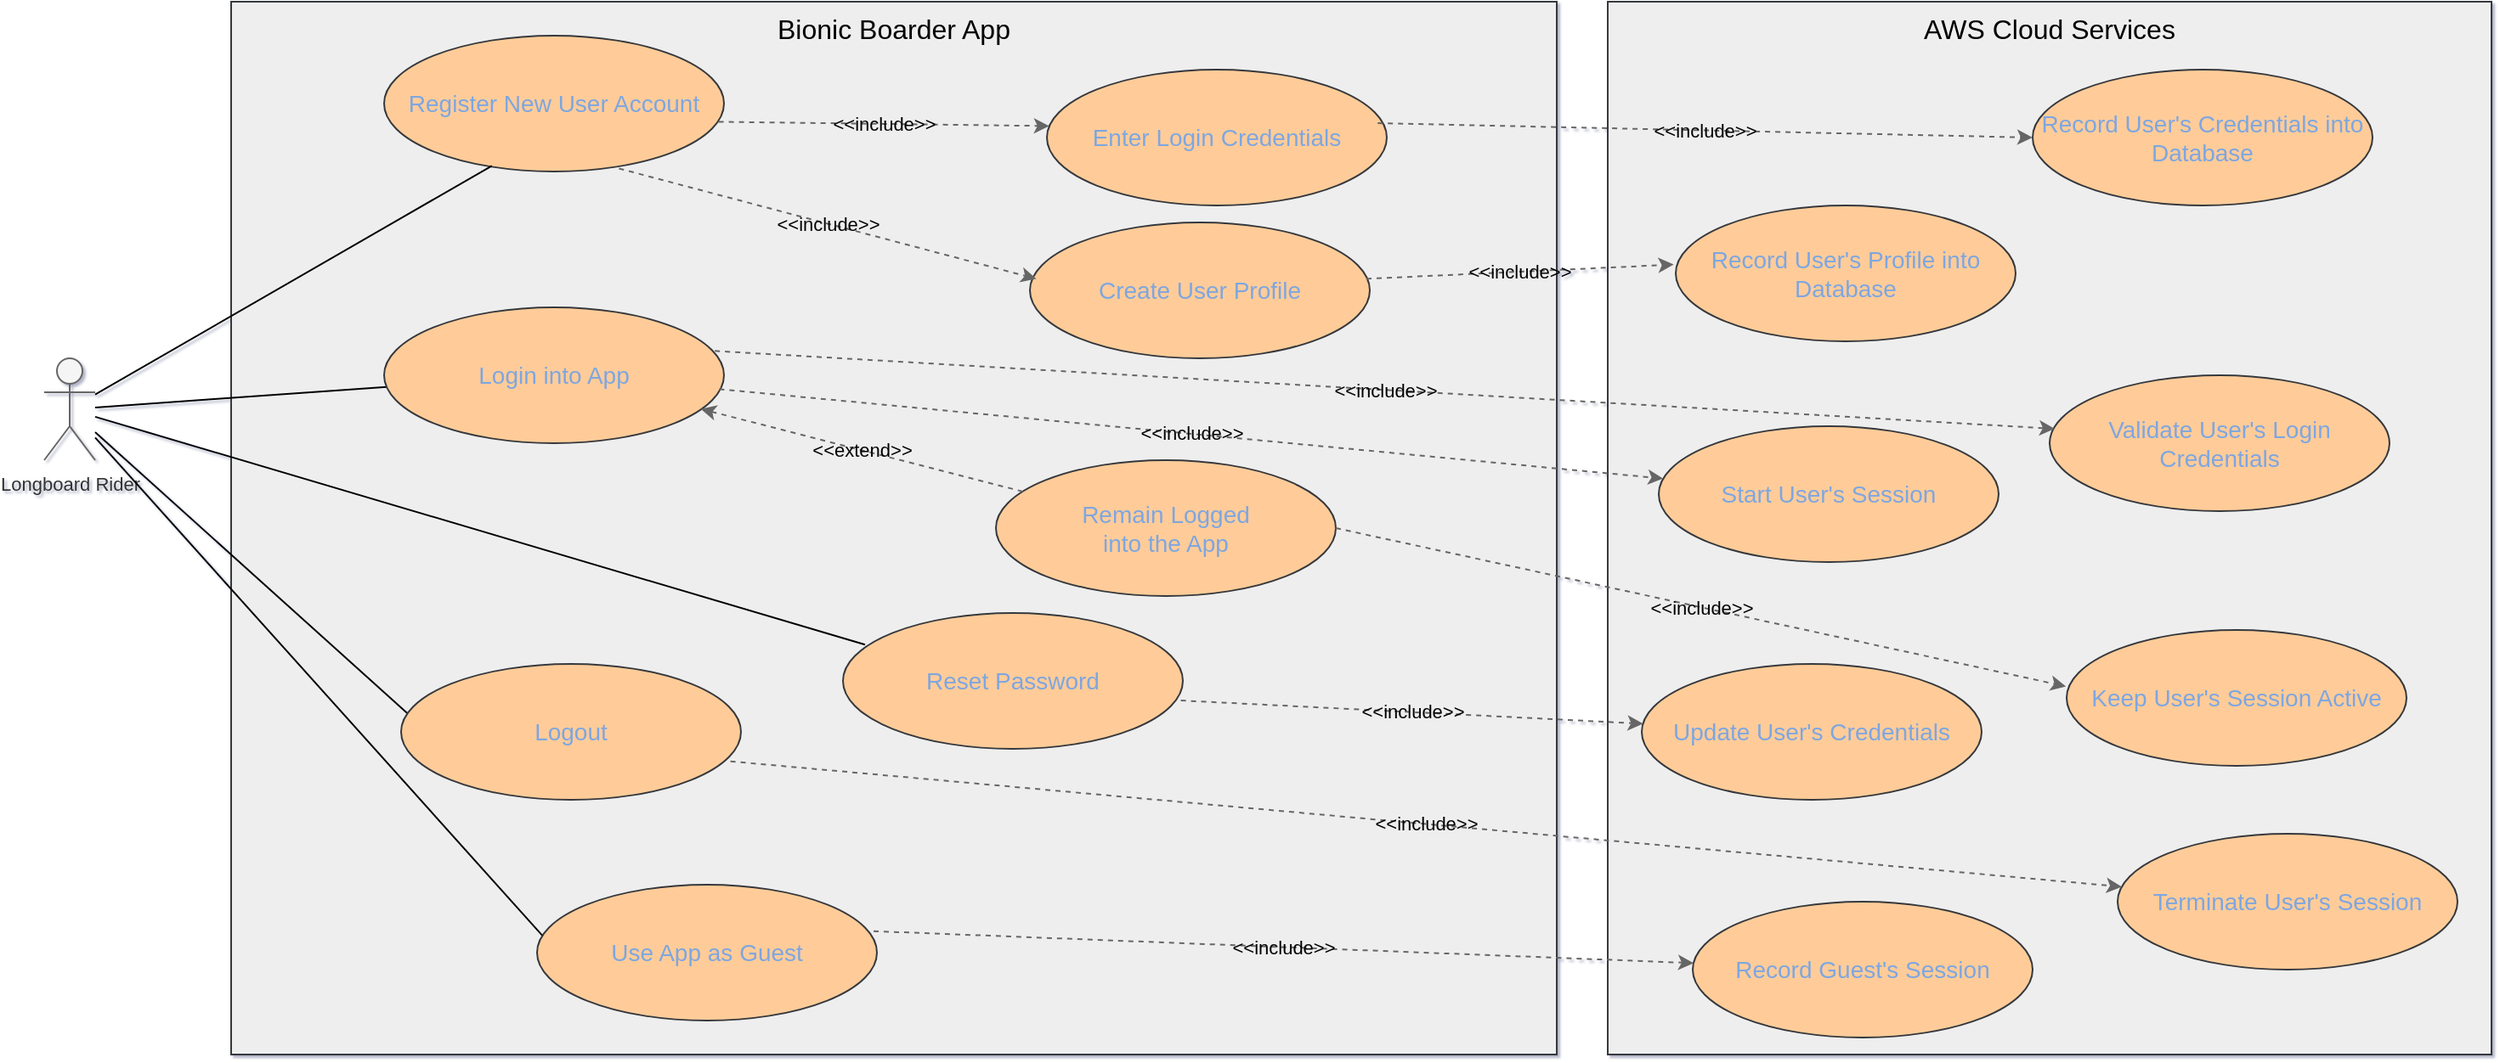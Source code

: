 <mxfile version="27.0.9">
  <diagram name="Page-1" id="ib0KKrDDxVYF5MeXXiUM">
    <mxGraphModel dx="1722" dy="1003" grid="1" gridSize="10" guides="1" tooltips="1" connect="1" arrows="1" fold="1" page="1" pageScale="1" pageWidth="850" pageHeight="1100" background="#ffffff" math="0" shadow="1">
      <root>
        <mxCell id="0" />
        <mxCell id="1" parent="0" />
        <mxCell id="14" value="Specimen and collection" style="edgeStyle=orthogonalEdgeStyle;endArrow=block;html=1;" parent="1" edge="1">
          <mxGeometry relative="1" as="geometry">
            <mxPoint x="750" y="350" as="targetPoint" />
          </mxGeometry>
        </mxCell>
        <mxCell id="15" value="report delivery offline" style="edgeStyle=orthogonalEdgeStyle;endArrow=block;html=1;" parent="1" edge="1">
          <mxGeometry relative="1" as="geometry">
            <mxPoint x="700" y="380" as="sourcePoint" />
          </mxGeometry>
        </mxCell>
        <mxCell id="sfKcnbmMzuwdX9yF3wZo-21" value="&lt;div&gt;&lt;font style=&quot;font-size: 11px;&quot;&gt;Longboard Rider&lt;/font&gt;&lt;/div&gt;" style="shape=umlActor;verticalLabelPosition=bottom;verticalAlign=top;html=1;outlineConnect=0;strokeColor=#666666;align=center;fontFamily=Helvetica;fontSize=12;fontColor=#333333;labelBackgroundColor=none;fillColor=#f5f5f5;horizontal=1;textShadow=0;" parent="1" vertex="1">
          <mxGeometry x="270" y="520" width="30" height="60" as="geometry" />
        </mxCell>
        <mxCell id="CbTRWkR76J8zcbdZSMRa-18" value="Bionic Boarder App" style="rounded=0;whiteSpace=wrap;html=1;labelPosition=center;verticalLabelPosition=middle;align=center;verticalAlign=top;fillColor=#eeeeee;strokeColor=#36393d;fontSize=16;fontColor=#000000;labelBackgroundColor=none;" parent="1" vertex="1">
          <mxGeometry x="380" y="310" width="780" height="620" as="geometry" />
        </mxCell>
        <mxCell id="-pO5D620ASrmPBSO5rts-25" value="&lt;font style=&quot;font-size: 14px;&quot;&gt;Register New User Account&lt;/font&gt;" style="ellipse;whiteSpace=wrap;html=1;fillColor=#ffcc99;strokeColor=#36393d;fontColor=#7EA6E0;" parent="1" vertex="1">
          <mxGeometry x="470" y="330" width="200" height="80" as="geometry" />
        </mxCell>
        <mxCell id="-pO5D620ASrmPBSO5rts-39" style="rounded=0;orthogonalLoop=1;jettySize=auto;html=1;strokeColor=#000000;endArrow=none;startFill=0;shadow=0;jumpStyle=none;entryX=0.317;entryY=0.958;entryDx=0;entryDy=0;entryPerimeter=0;" parent="1" source="sfKcnbmMzuwdX9yF3wZo-21" target="-pO5D620ASrmPBSO5rts-25" edge="1">
          <mxGeometry relative="1" as="geometry">
            <mxPoint x="330" y="440" as="sourcePoint" />
            <mxPoint x="480" y="390" as="targetPoint" />
          </mxGeometry>
        </mxCell>
        <mxCell id="-pO5D620ASrmPBSO5rts-40" style="rounded=0;orthogonalLoop=1;jettySize=auto;html=1;strokeColor=#000000;endArrow=none;startFill=0;shadow=0;jumpStyle=none;" parent="1" source="sfKcnbmMzuwdX9yF3wZo-21" target="yoxUfFOzrHix0iHAsxGL-16" edge="1">
          <mxGeometry relative="1" as="geometry">
            <mxPoint x="330" y="537" as="sourcePoint" />
            <mxPoint x="600.7" y="514.656" as="targetPoint" />
          </mxGeometry>
        </mxCell>
        <mxCell id="-pO5D620ASrmPBSO5rts-41" style="rounded=0;orthogonalLoop=1;jettySize=auto;html=1;strokeColor=#000000;endArrow=none;startFill=0;shadow=0;jumpStyle=none;entryX=0.023;entryY=0.373;entryDx=0;entryDy=0;entryPerimeter=0;" parent="1" source="sfKcnbmMzuwdX9yF3wZo-21" target="yoxUfFOzrHix0iHAsxGL-17" edge="1">
          <mxGeometry relative="1" as="geometry">
            <mxPoint x="264" y="847" as="sourcePoint" />
            <mxPoint x="600.0" y="644.0" as="targetPoint" />
          </mxGeometry>
        </mxCell>
        <mxCell id="yoxUfFOzrHix0iHAsxGL-16" value="&lt;font style=&quot;font-size: 14px;&quot;&gt;Login into App&lt;/font&gt;" style="ellipse;whiteSpace=wrap;html=1;fillColor=#ffcc99;strokeColor=#36393d;fontColor=#7EA6E0;" parent="1" vertex="1">
          <mxGeometry x="470" y="490" width="200" height="80" as="geometry" />
        </mxCell>
        <mxCell id="yoxUfFOzrHix0iHAsxGL-17" value="&lt;font style=&quot;font-size: 14px;&quot;&gt;Logout&lt;/font&gt;" style="ellipse;whiteSpace=wrap;html=1;fillColor=#ffcc99;strokeColor=#36393d;fontColor=#7EA6E0;" parent="1" vertex="1">
          <mxGeometry x="480" y="700" width="200" height="80" as="geometry" />
        </mxCell>
        <mxCell id="yoxUfFOzrHix0iHAsxGL-18" value="&lt;span style=&quot;font-size: 14px;&quot;&gt;Use App as Guest&lt;/span&gt;" style="ellipse;whiteSpace=wrap;html=1;fillColor=#ffcc99;strokeColor=#36393d;fontColor=#7EA6E0;" parent="1" vertex="1">
          <mxGeometry x="560" y="830" width="200" height="80" as="geometry" />
        </mxCell>
        <mxCell id="yoxUfFOzrHix0iHAsxGL-19" style="rounded=0;orthogonalLoop=1;jettySize=auto;html=1;strokeColor=#000000;endArrow=none;startFill=0;shadow=0;jumpStyle=none;entryX=0.015;entryY=0.373;entryDx=0;entryDy=0;entryPerimeter=0;" parent="1" source="sfKcnbmMzuwdX9yF3wZo-21" target="yoxUfFOzrHix0iHAsxGL-18" edge="1">
          <mxGeometry relative="1" as="geometry">
            <mxPoint x="280" y="640" as="sourcePoint" />
            <mxPoint x="645" y="698" as="targetPoint" />
          </mxGeometry>
        </mxCell>
        <mxCell id="yoxUfFOzrHix0iHAsxGL-21" value="&lt;span style=&quot;font-size: 14px;&quot;&gt;Enter Login Credentials&lt;/span&gt;" style="ellipse;whiteSpace=wrap;html=1;fillColor=#ffcc99;strokeColor=#36393d;fontColor=#7EA6E0;" parent="1" vertex="1">
          <mxGeometry x="860" y="350" width="200" height="80" as="geometry" />
        </mxCell>
        <mxCell id="yoxUfFOzrHix0iHAsxGL-26" value="&lt;font style=&quot;font-size: 14px;&quot;&gt;Remain Logged&lt;/font&gt;&lt;div&gt;&lt;font style=&quot;font-size: 14px;&quot;&gt;into the App&lt;/font&gt;&lt;/div&gt;" style="ellipse;whiteSpace=wrap;html=1;fillColor=#ffcc99;strokeColor=#36393d;fontColor=#7EA6E0;" parent="1" vertex="1">
          <mxGeometry x="830" y="580" width="200" height="80" as="geometry" />
        </mxCell>
        <mxCell id="quLks_jJKd6fu7Yliykg-16" value="&amp;lt;&amp;lt;extend&amp;gt;&amp;gt;" style="endArrow=classic;html=1;rounded=0;fillColor=#f5f5f5;gradientColor=#b3b3b3;strokeColor=#666666;dashed=1;fontColor=#060606;align=center;labelBackgroundColor=none;entryX=0.932;entryY=0.748;entryDx=0;entryDy=0;entryPerimeter=0;" parent="1" source="yoxUfFOzrHix0iHAsxGL-26" target="yoxUfFOzrHix0iHAsxGL-16" edge="1">
          <mxGeometry width="50" height="50" relative="1" as="geometry">
            <mxPoint x="770" y="549" as="sourcePoint" />
            <mxPoint x="890" y="549" as="targetPoint" />
          </mxGeometry>
        </mxCell>
        <mxCell id="quLks_jJKd6fu7Yliykg-17" value="&lt;font style=&quot;font-size: 14px;&quot;&gt;Reset Password&lt;/font&gt;" style="ellipse;whiteSpace=wrap;html=1;fillColor=#ffcc99;strokeColor=#36393d;fontColor=#7EA6E0;" parent="1" vertex="1">
          <mxGeometry x="740" y="670" width="200" height="80" as="geometry" />
        </mxCell>
        <mxCell id="mPkKGk8Zlr7uKQCcEDv3-25" value="&amp;lt;&amp;lt;include&amp;gt;&amp;gt;" style="endArrow=classic;html=1;rounded=0;fillColor=#f5f5f5;gradientColor=#b3b3b3;strokeColor=#666666;dashed=1;fontColor=#060606;align=center;labelBackgroundColor=none;entryX=0.007;entryY=0.415;entryDx=0;entryDy=0;exitX=0.984;exitY=0.634;exitDx=0;exitDy=0;entryPerimeter=0;exitPerimeter=0;" parent="1" source="-pO5D620ASrmPBSO5rts-25" target="yoxUfFOzrHix0iHAsxGL-21" edge="1">
          <mxGeometry width="50" height="50" relative="1" as="geometry">
            <mxPoint x="670" y="400" as="sourcePoint" />
            <mxPoint x="790" y="400" as="targetPoint" />
          </mxGeometry>
        </mxCell>
        <mxCell id="mPkKGk8Zlr7uKQCcEDv3-26" value="&lt;span style=&quot;font-size: 14px;&quot;&gt;Create User Profile&lt;/span&gt;" style="ellipse;whiteSpace=wrap;html=1;fillColor=#ffcc99;strokeColor=#36393d;fontColor=#7EA6E0;" parent="1" vertex="1">
          <mxGeometry x="850" y="440" width="200" height="80" as="geometry" />
        </mxCell>
        <mxCell id="mPkKGk8Zlr7uKQCcEDv3-27" value="&amp;lt;&amp;lt;include&amp;gt;&amp;gt;" style="endArrow=classic;html=1;rounded=0;fillColor=#f5f5f5;gradientColor=#b3b3b3;strokeColor=#666666;dashed=1;fontColor=#060606;align=center;labelBackgroundColor=none;exitX=0.691;exitY=0.978;exitDx=0;exitDy=0;exitPerimeter=0;entryX=0.019;entryY=0.415;entryDx=0;entryDy=0;entryPerimeter=0;" parent="1" source="-pO5D620ASrmPBSO5rts-25" target="mPkKGk8Zlr7uKQCcEDv3-26" edge="1">
          <mxGeometry width="50" height="50" relative="1" as="geometry">
            <mxPoint x="500" y="450" as="sourcePoint" />
            <mxPoint x="717" y="452" as="targetPoint" />
          </mxGeometry>
        </mxCell>
        <mxCell id="NtJCmM9VllwKPNF-fU6l-15" value="AWS Cloud Services" style="rounded=0;whiteSpace=wrap;html=1;labelPosition=center;verticalLabelPosition=middle;align=center;verticalAlign=top;fillColor=#eeeeee;strokeColor=#36393d;fontSize=16;fontColor=#000000;labelBackgroundColor=none;" parent="1" vertex="1">
          <mxGeometry x="1190" y="310" width="520" height="620" as="geometry" />
        </mxCell>
        <mxCell id="NtJCmM9VllwKPNF-fU6l-16" value="&lt;span style=&quot;font-size: 14px;&quot;&gt;Record User&#39;s Credentials into Database&lt;/span&gt;" style="ellipse;whiteSpace=wrap;html=1;fillColor=#ffcc99;strokeColor=#36393d;fontColor=#7EA6E0;" parent="1" vertex="1">
          <mxGeometry x="1440" y="350" width="200" height="80" as="geometry" />
        </mxCell>
        <mxCell id="NtJCmM9VllwKPNF-fU6l-17" value="&amp;lt;&amp;lt;include&amp;gt;&amp;gt;" style="endArrow=classic;html=1;rounded=0;fillColor=#f5f5f5;gradientColor=#b3b3b3;strokeColor=#666666;dashed=1;fontColor=#060606;align=center;labelBackgroundColor=none;entryX=0;entryY=0.5;entryDx=0;entryDy=0;exitX=0.973;exitY=0.394;exitDx=0;exitDy=0;exitPerimeter=0;" parent="1" source="yoxUfFOzrHix0iHAsxGL-21" target="NtJCmM9VllwKPNF-fU6l-16" edge="1">
          <mxGeometry width="50" height="50" relative="1" as="geometry">
            <mxPoint x="810" y="360" as="sourcePoint" />
            <mxPoint x="1067" y="472" as="targetPoint" />
          </mxGeometry>
        </mxCell>
        <mxCell id="NtJCmM9VllwKPNF-fU6l-18" value="&lt;span style=&quot;font-size: 14px;&quot;&gt;Record User&#39;s Profile into Database&lt;/span&gt;" style="ellipse;whiteSpace=wrap;html=1;fillColor=#ffcc99;strokeColor=#36393d;fontColor=#7EA6E0;" parent="1" vertex="1">
          <mxGeometry x="1230" y="430" width="200" height="80" as="geometry" />
        </mxCell>
        <mxCell id="NtJCmM9VllwKPNF-fU6l-19" value="&amp;lt;&amp;lt;include&amp;gt;&amp;gt;" style="endArrow=classic;html=1;rounded=0;fillColor=#f5f5f5;gradientColor=#b3b3b3;strokeColor=#666666;dashed=1;fontColor=#060606;align=center;labelBackgroundColor=none;entryX=-0.006;entryY=0.435;entryDx=0;entryDy=0;exitX=0.99;exitY=0.415;exitDx=0;exitDy=0;exitPerimeter=0;entryPerimeter=0;" parent="1" source="mPkKGk8Zlr7uKQCcEDv3-26" target="NtJCmM9VllwKPNF-fU6l-18" edge="1">
          <mxGeometry width="50" height="50" relative="1" as="geometry">
            <mxPoint x="1080" y="450" as="sourcePoint" />
            <mxPoint x="1285" y="458" as="targetPoint" />
          </mxGeometry>
        </mxCell>
        <mxCell id="NtJCmM9VllwKPNF-fU6l-20" value="&lt;span style=&quot;font-size: 14px;&quot;&gt;Validate User&#39;s Login Credentials&lt;/span&gt;" style="ellipse;whiteSpace=wrap;html=1;fillColor=#ffcc99;strokeColor=#36393d;fontColor=#7EA6E0;" parent="1" vertex="1">
          <mxGeometry x="1450" y="530" width="200" height="80" as="geometry" />
        </mxCell>
        <mxCell id="NtJCmM9VllwKPNF-fU6l-21" value="&amp;lt;&amp;lt;include&amp;gt;&amp;gt;" style="endArrow=classic;html=1;rounded=0;fillColor=#f5f5f5;gradientColor=#b3b3b3;strokeColor=#666666;dashed=1;fontColor=#060606;align=center;labelBackgroundColor=none;exitX=0.973;exitY=0.321;exitDx=0;exitDy=0;exitPerimeter=0;entryX=0.015;entryY=0.394;entryDx=0;entryDy=0;entryPerimeter=0;" parent="1" source="yoxUfFOzrHix0iHAsxGL-16" target="NtJCmM9VllwKPNF-fU6l-20" edge="1">
          <mxGeometry width="50" height="50" relative="1" as="geometry">
            <mxPoint x="760" y="513" as="sourcePoint" />
            <mxPoint x="1006" y="588" as="targetPoint" />
          </mxGeometry>
        </mxCell>
        <mxCell id="NtJCmM9VllwKPNF-fU6l-22" value="&lt;span style=&quot;font-size: 14px;&quot;&gt;Keep User&#39;s Session Active&lt;/span&gt;" style="ellipse;whiteSpace=wrap;html=1;fillColor=#ffcc99;strokeColor=#36393d;fontColor=#7EA6E0;" parent="1" vertex="1">
          <mxGeometry x="1460" y="680" width="200" height="80" as="geometry" />
        </mxCell>
        <mxCell id="NtJCmM9VllwKPNF-fU6l-23" value="&amp;lt;&amp;lt;include&amp;gt;&amp;gt;" style="endArrow=classic;html=1;rounded=0;fillColor=#f5f5f5;gradientColor=#b3b3b3;strokeColor=#666666;dashed=1;fontColor=#060606;align=center;labelBackgroundColor=none;entryX=-0.002;entryY=0.415;entryDx=0;entryDy=0;exitX=1;exitY=0.5;exitDx=0;exitDy=0;entryPerimeter=0;" parent="1" source="yoxUfFOzrHix0iHAsxGL-26" target="NtJCmM9VllwKPNF-fU6l-22" edge="1">
          <mxGeometry width="50" height="50" relative="1" as="geometry">
            <mxPoint x="1090" y="690" as="sourcePoint" />
            <mxPoint x="1311" y="692" as="targetPoint" />
          </mxGeometry>
        </mxCell>
        <mxCell id="NtJCmM9VllwKPNF-fU6l-24" value="&lt;font style=&quot;font-size: 14px;&quot;&gt;Update User&#39;s Credentials&lt;/font&gt;" style="ellipse;whiteSpace=wrap;html=1;fillColor=#ffcc99;strokeColor=#36393d;fontColor=#7EA6E0;" parent="1" vertex="1">
          <mxGeometry x="1210" y="700" width="200" height="80" as="geometry" />
        </mxCell>
        <mxCell id="NtJCmM9VllwKPNF-fU6l-25" value="&amp;lt;&amp;lt;include&amp;gt;&amp;gt;" style="endArrow=classic;html=1;rounded=0;fillColor=#f5f5f5;gradientColor=#b3b3b3;strokeColor=#666666;dashed=1;fontColor=#060606;align=center;labelBackgroundColor=none;exitX=0.994;exitY=0.644;exitDx=0;exitDy=0;exitPerimeter=0;" parent="1" source="quLks_jJKd6fu7Yliykg-17" target="NtJCmM9VllwKPNF-fU6l-24" edge="1">
          <mxGeometry width="50" height="50" relative="1" as="geometry">
            <mxPoint x="1080" y="640" as="sourcePoint" />
            <mxPoint x="1450" y="703" as="targetPoint" />
          </mxGeometry>
        </mxCell>
        <mxCell id="NtJCmM9VllwKPNF-fU6l-26" value="&lt;span style=&quot;font-size: 14px;&quot;&gt;Start User&#39;s Session&lt;/span&gt;" style="ellipse;whiteSpace=wrap;html=1;fillColor=#ffcc99;strokeColor=#36393d;fontColor=#7EA6E0;" parent="1" vertex="1">
          <mxGeometry x="1220" y="560" width="200" height="80" as="geometry" />
        </mxCell>
        <mxCell id="NtJCmM9VllwKPNF-fU6l-27" value="&amp;lt;&amp;lt;include&amp;gt;&amp;gt;" style="endArrow=classic;html=1;rounded=0;fillColor=#f5f5f5;gradientColor=#b3b3b3;strokeColor=#666666;dashed=1;fontColor=#060606;align=center;labelBackgroundColor=none;exitX=0.986;exitY=0.602;exitDx=0;exitDy=0;exitPerimeter=0;" parent="1" source="yoxUfFOzrHix0iHAsxGL-16" target="NtJCmM9VllwKPNF-fU6l-26" edge="1">
          <mxGeometry width="50" height="50" relative="1" as="geometry">
            <mxPoint x="675" y="526" as="sourcePoint" />
            <mxPoint x="1463" y="572" as="targetPoint" />
          </mxGeometry>
        </mxCell>
        <mxCell id="NtJCmM9VllwKPNF-fU6l-28" value="&lt;span style=&quot;font-size: 14px;&quot;&gt;Terminate User&#39;s Session&lt;/span&gt;" style="ellipse;whiteSpace=wrap;html=1;fillColor=#ffcc99;strokeColor=#36393d;fontColor=#7EA6E0;" parent="1" vertex="1">
          <mxGeometry x="1490" y="800" width="200" height="80" as="geometry" />
        </mxCell>
        <mxCell id="NtJCmM9VllwKPNF-fU6l-29" value="&amp;lt;&amp;lt;include&amp;gt;&amp;gt;" style="endArrow=classic;html=1;rounded=0;fillColor=#f5f5f5;gradientColor=#b3b3b3;strokeColor=#666666;dashed=1;fontColor=#060606;align=center;labelBackgroundColor=none;exitX=0.969;exitY=0.717;exitDx=0;exitDy=0;exitPerimeter=0;" parent="1" source="yoxUfFOzrHix0iHAsxGL-17" target="NtJCmM9VllwKPNF-fU6l-28" edge="1">
          <mxGeometry width="50" height="50" relative="1" as="geometry">
            <mxPoint x="839.5" y="838" as="sourcePoint" />
            <mxPoint x="1020.5" y="830" as="targetPoint" />
          </mxGeometry>
        </mxCell>
        <mxCell id="NtJCmM9VllwKPNF-fU6l-30" value="&lt;span style=&quot;font-size: 14px;&quot;&gt;Record Guest&#39;s Session&lt;/span&gt;" style="ellipse;whiteSpace=wrap;html=1;fillColor=#ffcc99;strokeColor=#36393d;fontColor=#7EA6E0;" parent="1" vertex="1">
          <mxGeometry x="1240" y="840" width="200" height="80" as="geometry" />
        </mxCell>
        <mxCell id="NtJCmM9VllwKPNF-fU6l-32" value="&amp;lt;&amp;lt;include&amp;gt;&amp;gt;" style="endArrow=classic;html=1;rounded=0;fillColor=#f5f5f5;gradientColor=#b3b3b3;strokeColor=#666666;dashed=1;fontColor=#060606;align=center;labelBackgroundColor=none;exitX=0.99;exitY=0.342;exitDx=0;exitDy=0;exitPerimeter=0;" parent="1" source="yoxUfFOzrHix0iHAsxGL-18" target="NtJCmM9VllwKPNF-fU6l-30" edge="1">
          <mxGeometry width="50" height="50" relative="1" as="geometry">
            <mxPoint x="650" y="802.5" as="sourcePoint" />
            <mxPoint x="1278" y="857.5" as="targetPoint" />
          </mxGeometry>
        </mxCell>
        <mxCell id="u2sn5mLFxj1Xstu0_Q6j-15" style="rounded=0;orthogonalLoop=1;jettySize=auto;html=1;strokeColor=#000000;endArrow=none;startFill=0;shadow=0;jumpStyle=none;entryX=0.065;entryY=0.233;entryDx=0;entryDy=0;entryPerimeter=0;" parent="1" source="sfKcnbmMzuwdX9yF3wZo-21" target="quLks_jJKd6fu7Yliykg-17" edge="1">
          <mxGeometry relative="1" as="geometry">
            <mxPoint x="470" y="612" as="sourcePoint" />
            <mxPoint x="642" y="600" as="targetPoint" />
          </mxGeometry>
        </mxCell>
      </root>
    </mxGraphModel>
  </diagram>
</mxfile>
